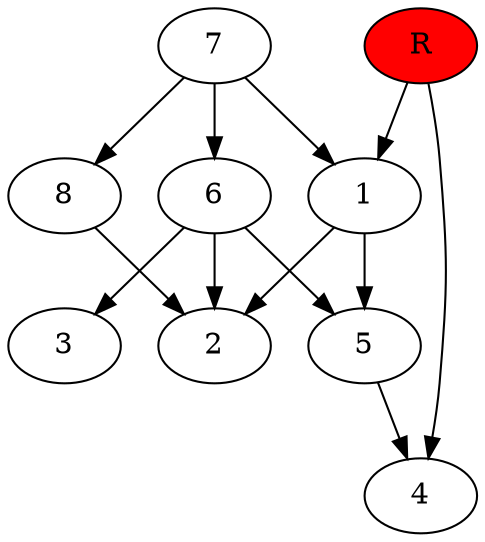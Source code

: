 digraph prb2385 {
	1
	2
	3
	4
	5
	6
	7
	8
	R [fillcolor="#ff0000" style=filled]
	1 -> 2
	1 -> 5
	5 -> 4
	6 -> 2
	6 -> 3
	6 -> 5
	7 -> 1
	7 -> 6
	7 -> 8
	8 -> 2
	R -> 1
	R -> 4
}
